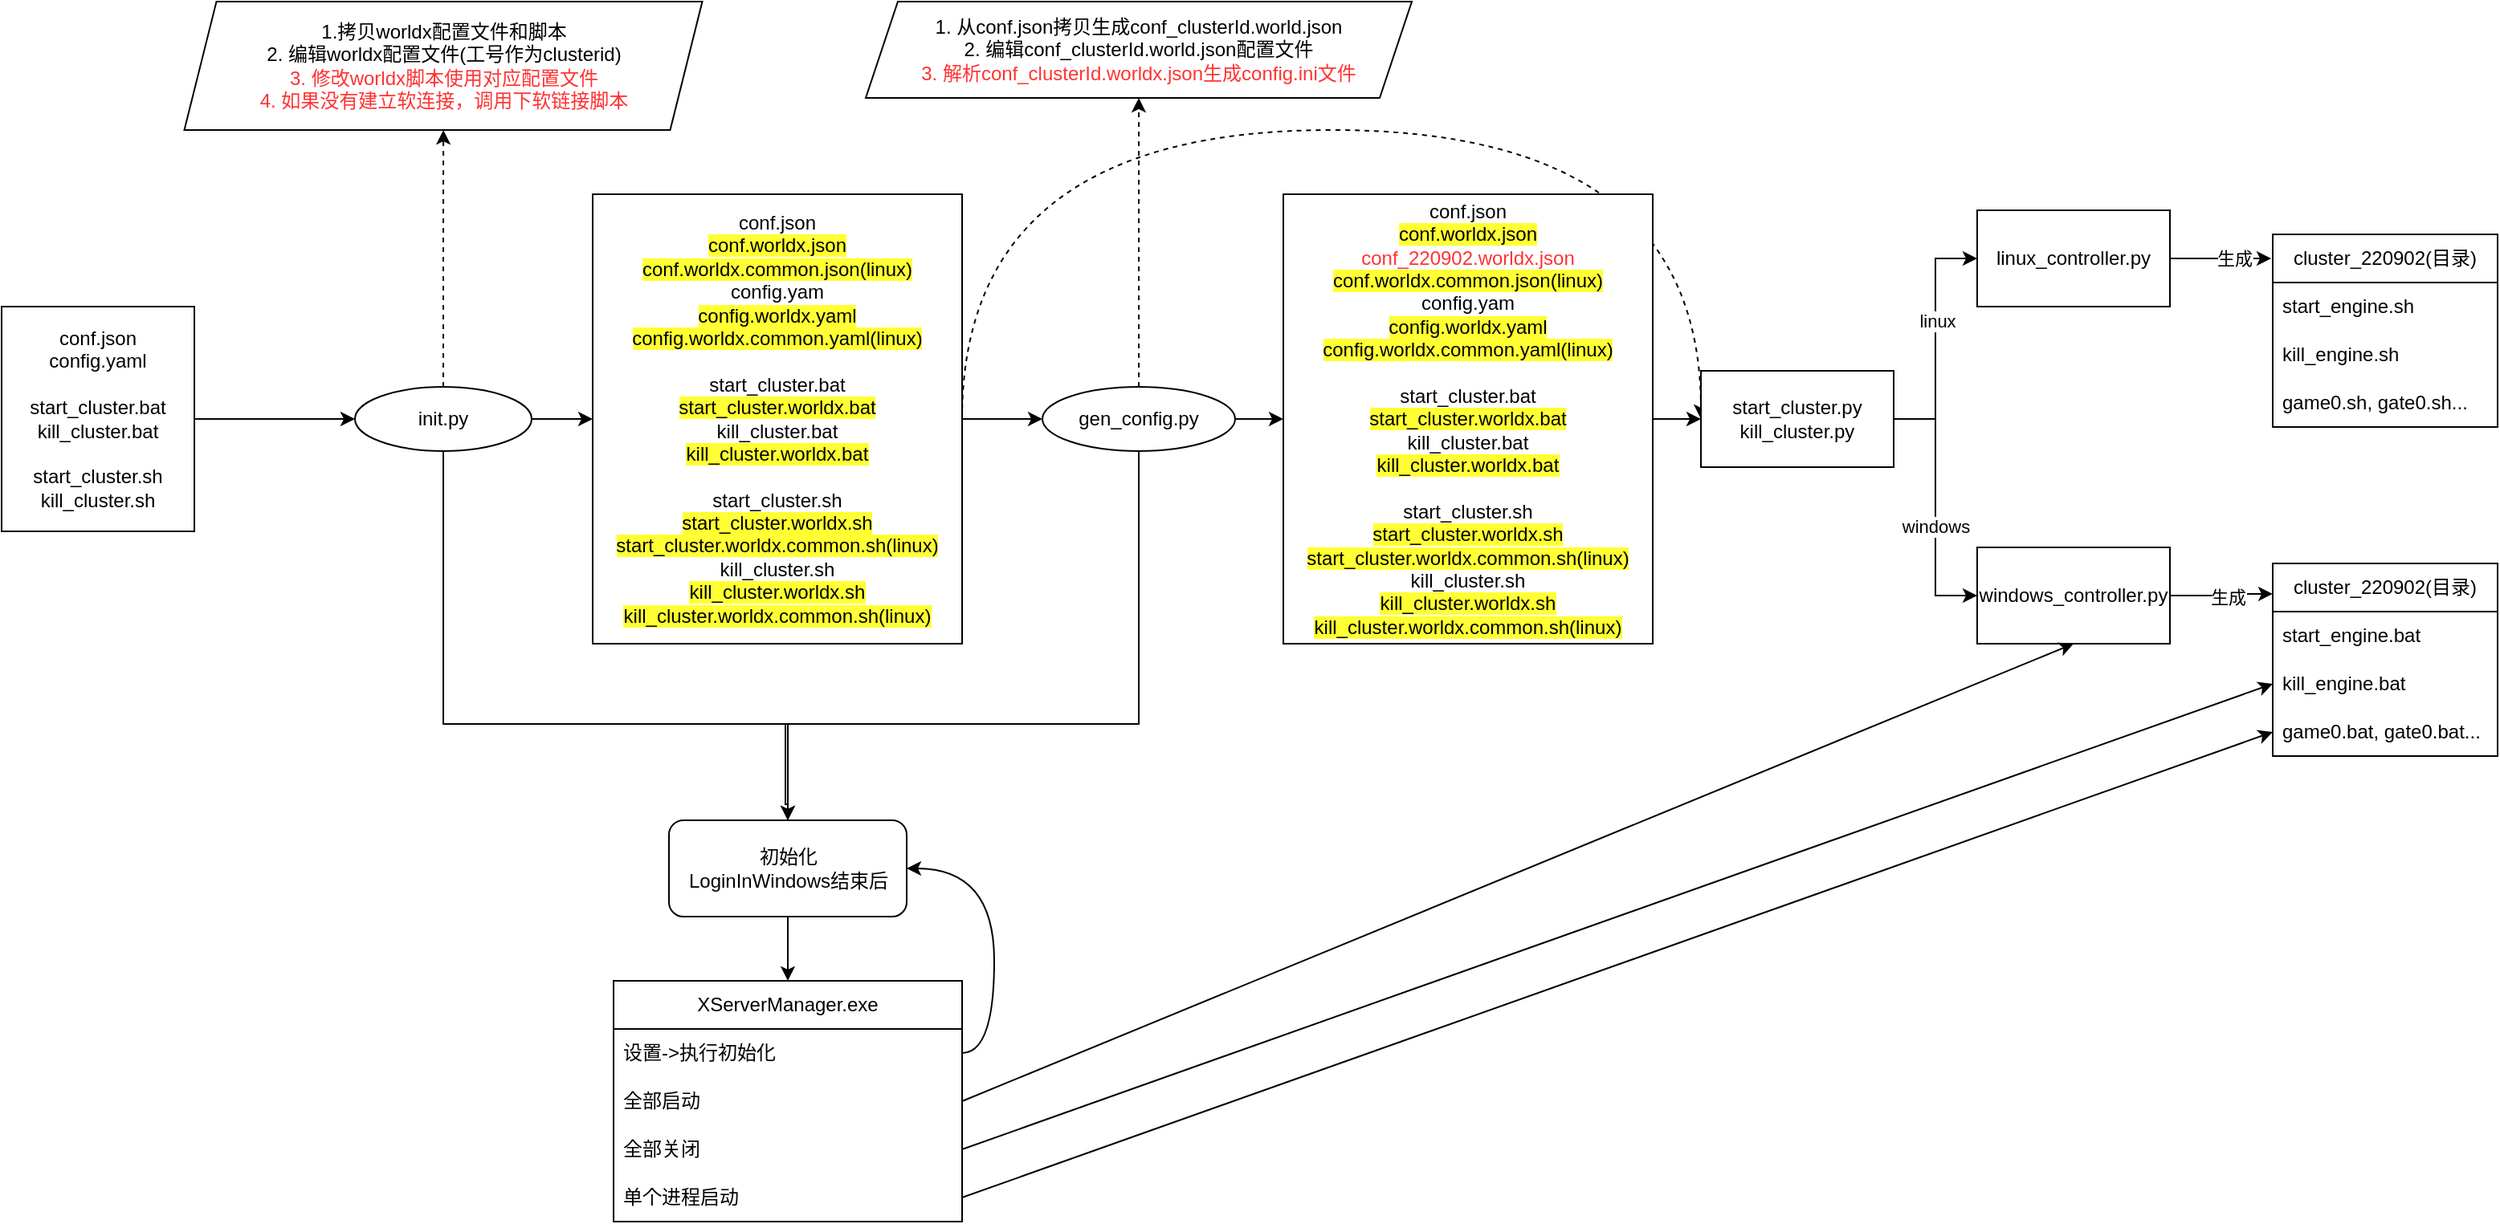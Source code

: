 <mxfile version="21.0.2" type="github">
  <diagram name="第 1 页" id="lnVgEa4AfWWvN1bszDP_">
    <mxGraphModel dx="2901" dy="1124" grid="1" gridSize="10" guides="1" tooltips="1" connect="1" arrows="1" fold="1" page="1" pageScale="1" pageWidth="827" pageHeight="1169" math="0" shadow="0">
      <root>
        <mxCell id="0" />
        <mxCell id="1" parent="0" />
        <mxCell id="VN22D4NKbQIU7ztmJatd-8" value="" style="edgeStyle=orthogonalEdgeStyle;rounded=0;orthogonalLoop=1;jettySize=auto;html=1;" edge="1" parent="1" source="VN22D4NKbQIU7ztmJatd-6" target="VN22D4NKbQIU7ztmJatd-7">
          <mxGeometry relative="1" as="geometry" />
        </mxCell>
        <mxCell id="VN22D4NKbQIU7ztmJatd-6" value="conf.json&lt;br&gt;config.yaml&lt;br&gt;&lt;br&gt;start_cluster.bat&lt;br&gt;kill_cluster.bat&lt;br&gt;&lt;br style=&quot;border-color: var(--border-color);&quot;&gt;start_cluster.sh&lt;br&gt;kill_cluster.sh" style="rounded=0;whiteSpace=wrap;html=1;" vertex="1" parent="1">
          <mxGeometry x="-168" y="450" width="120" height="140" as="geometry" />
        </mxCell>
        <mxCell id="VN22D4NKbQIU7ztmJatd-10" value="" style="rounded=0;orthogonalLoop=1;jettySize=auto;html=1;exitX=1;exitY=0.5;exitDx=0;exitDy=0;entryX=0;entryY=0.5;entryDx=0;entryDy=0;" edge="1" parent="1" source="VN22D4NKbQIU7ztmJatd-7" target="VN22D4NKbQIU7ztmJatd-17">
          <mxGeometry relative="1" as="geometry">
            <mxPoint x="480" y="399.57" as="targetPoint" />
          </mxGeometry>
        </mxCell>
        <mxCell id="VN22D4NKbQIU7ztmJatd-19" value="" style="edgeStyle=orthogonalEdgeStyle;rounded=0;orthogonalLoop=1;jettySize=auto;html=1;dashed=1;" edge="1" parent="1" source="VN22D4NKbQIU7ztmJatd-7" target="VN22D4NKbQIU7ztmJatd-18">
          <mxGeometry relative="1" as="geometry" />
        </mxCell>
        <mxCell id="VN22D4NKbQIU7ztmJatd-46" style="edgeStyle=orthogonalEdgeStyle;rounded=0;orthogonalLoop=1;jettySize=auto;html=1;exitX=0.5;exitY=1;exitDx=0;exitDy=0;entryX=0.5;entryY=0;entryDx=0;entryDy=0;" edge="1" parent="1" source="VN22D4NKbQIU7ztmJatd-7" target="VN22D4NKbQIU7ztmJatd-32">
          <mxGeometry relative="1" as="geometry">
            <Array as="points">
              <mxPoint x="107" y="710" />
              <mxPoint x="322" y="710" />
            </Array>
          </mxGeometry>
        </mxCell>
        <mxCell id="VN22D4NKbQIU7ztmJatd-7" value="init.py" style="ellipse;whiteSpace=wrap;html=1;rounded=0;" vertex="1" parent="1">
          <mxGeometry x="52" y="500" width="110" height="40" as="geometry" />
        </mxCell>
        <mxCell id="VN22D4NKbQIU7ztmJatd-14" value="" style="rounded=0;orthogonalLoop=1;jettySize=auto;html=1;exitX=1;exitY=0.5;exitDx=0;exitDy=0;" edge="1" parent="1" target="VN22D4NKbQIU7ztmJatd-20">
          <mxGeometry relative="1" as="geometry">
            <mxPoint x="540" y="520" as="sourcePoint" />
            <mxPoint x="620" y="520" as="targetPoint" />
          </mxGeometry>
        </mxCell>
        <mxCell id="VN22D4NKbQIU7ztmJatd-24" value="" style="edgeStyle=orthogonalEdgeStyle;rounded=0;orthogonalLoop=1;jettySize=auto;html=1;dashed=1;" edge="1" parent="1" source="VN22D4NKbQIU7ztmJatd-11" target="VN22D4NKbQIU7ztmJatd-23">
          <mxGeometry relative="1" as="geometry" />
        </mxCell>
        <mxCell id="VN22D4NKbQIU7ztmJatd-33" style="edgeStyle=orthogonalEdgeStyle;rounded=0;orthogonalLoop=1;jettySize=auto;html=1;exitX=0.5;exitY=1;exitDx=0;exitDy=0;entryX=0.5;entryY=0;entryDx=0;entryDy=0;" edge="1" parent="1" source="VN22D4NKbQIU7ztmJatd-11" target="VN22D4NKbQIU7ztmJatd-32">
          <mxGeometry relative="1" as="geometry">
            <Array as="points">
              <mxPoint x="540" y="710" />
              <mxPoint x="320" y="710" />
              <mxPoint x="320" y="760" />
            </Array>
          </mxGeometry>
        </mxCell>
        <mxCell id="VN22D4NKbQIU7ztmJatd-11" value="gen_config.py" style="ellipse;whiteSpace=wrap;html=1;rounded=0;" vertex="1" parent="1">
          <mxGeometry x="480" y="500" width="120" height="40" as="geometry" />
        </mxCell>
        <mxCell id="VN22D4NKbQIU7ztmJatd-22" value="" style="edgeStyle=orthogonalEdgeStyle;rounded=0;orthogonalLoop=1;jettySize=auto;html=1;" edge="1" parent="1" source="VN22D4NKbQIU7ztmJatd-17" target="VN22D4NKbQIU7ztmJatd-11">
          <mxGeometry relative="1" as="geometry" />
        </mxCell>
        <mxCell id="VN22D4NKbQIU7ztmJatd-51" style="edgeStyle=orthogonalEdgeStyle;rounded=0;orthogonalLoop=1;jettySize=auto;html=1;exitX=1;exitY=0.5;exitDx=0;exitDy=0;entryX=0;entryY=0.5;entryDx=0;entryDy=0;curved=1;dashed=1;" edge="1" parent="1" source="VN22D4NKbQIU7ztmJatd-17" target="VN22D4NKbQIU7ztmJatd-38">
          <mxGeometry relative="1" as="geometry">
            <Array as="points">
              <mxPoint x="430" y="340" />
              <mxPoint x="890" y="340" />
            </Array>
          </mxGeometry>
        </mxCell>
        <mxCell id="VN22D4NKbQIU7ztmJatd-17" value="&lt;span style=&quot;background-color: rgb(255, 255, 255);&quot;&gt;conf.json&lt;/span&gt;&lt;br&gt;&lt;span style=&quot;background-color: rgb(255, 255, 51);&quot;&gt;conf.worldx.json&lt;/span&gt;&lt;br&gt;&lt;span style=&quot;background-color: rgb(255, 255, 51);&quot;&gt;conf.worldx.common.json(linux)&lt;/span&gt;&lt;br&gt;&lt;span style=&quot;background-color: rgb(255, 255, 255);&quot;&gt;config.yam&lt;/span&gt;&lt;br&gt;&lt;span style=&quot;background-color: rgb(255, 255, 51);&quot;&gt;config.worldx.yaml&lt;/span&gt;&lt;br&gt;&lt;span style=&quot;background-color: rgb(255, 255, 51);&quot;&gt;config.worldx.common.yaml(linux)&lt;/span&gt;&lt;br&gt;&lt;br&gt;&lt;span style=&quot;background-color: rgb(255, 255, 255);&quot;&gt;start_cluster.bat&lt;/span&gt;&lt;br&gt;&lt;span style=&quot;background-color: rgb(255, 255, 51);&quot;&gt;start_cluster.worldx.bat&lt;/span&gt;&lt;br&gt;&lt;span style=&quot;background-color: rgb(255, 255, 255);&quot;&gt;kill_cluster.bat&lt;/span&gt;&lt;br&gt;&lt;span style=&quot;background-color: rgb(255, 255, 51);&quot;&gt;kill_cluster.worldx.bat&lt;/span&gt;&lt;br&gt;&lt;br&gt;&lt;span style=&quot;background-color: rgb(255, 255, 255);&quot;&gt;start_cluster.sh&lt;/span&gt;&lt;br&gt;&lt;span style=&quot;background-color: rgb(255, 255, 51);&quot;&gt;start_cluster.worldx.sh&lt;/span&gt;&lt;br&gt;&lt;span style=&quot;background-color: rgb(255, 255, 51);&quot;&gt;start_cluster.worldx.common.sh(linux)&lt;/span&gt;&lt;br&gt;&lt;span style=&quot;background-color: rgb(255, 255, 255);&quot;&gt;kill_cluster.sh&lt;/span&gt;&lt;br&gt;&lt;span style=&quot;background-color: rgb(255, 255, 51);&quot;&gt;kill_cluster.worldx.sh&lt;/span&gt;&lt;br&gt;&lt;span style=&quot;background-color: rgb(255, 255, 51);&quot;&gt;kill_cluster.worldx.common.sh(linux)&lt;/span&gt;" style="whiteSpace=wrap;html=1;rounded=0;" vertex="1" parent="1">
          <mxGeometry x="200" y="380" width="230" height="280" as="geometry" />
        </mxCell>
        <mxCell id="VN22D4NKbQIU7ztmJatd-18" value="&lt;div style=&quot;&quot;&gt;&lt;span style=&quot;background-color: initial;&quot;&gt;1.拷贝worldx配置文件和脚本&lt;/span&gt;&lt;/div&gt;&lt;div style=&quot;&quot;&gt;2. 编辑worldx配置文件(工号作为clusterid)&lt;span style=&quot;background-color: initial;&quot;&gt;&lt;br&gt;&lt;/span&gt;&lt;/div&gt;&lt;div style=&quot;&quot;&gt;&lt;span style=&quot;background-color: initial;&quot;&gt;&lt;font color=&quot;#ff3333&quot;&gt;3. 修改worldx脚本使用对应配置文件&lt;/font&gt;&lt;/span&gt;&lt;/div&gt;&lt;div style=&quot;&quot;&gt;&lt;span style=&quot;background-color: initial;&quot;&gt;&lt;font color=&quot;#ff3333&quot;&gt;4. 如果没有建立软连接，调用下软链接脚本&lt;/font&gt;&lt;/span&gt;&lt;/div&gt;" style="shape=parallelogram;perimeter=parallelogramPerimeter;whiteSpace=wrap;html=1;fixedSize=1;rounded=0;align=center;" vertex="1" parent="1">
          <mxGeometry x="-54.25" y="260" width="322.5" height="80" as="geometry" />
        </mxCell>
        <mxCell id="VN22D4NKbQIU7ztmJatd-41" style="edgeStyle=orthogonalEdgeStyle;rounded=0;orthogonalLoop=1;jettySize=auto;html=1;exitX=1;exitY=0.5;exitDx=0;exitDy=0;entryX=0;entryY=0.5;entryDx=0;entryDy=0;" edge="1" parent="1" source="VN22D4NKbQIU7ztmJatd-20" target="VN22D4NKbQIU7ztmJatd-38">
          <mxGeometry relative="1" as="geometry" />
        </mxCell>
        <mxCell id="VN22D4NKbQIU7ztmJatd-20" value="&lt;span style=&quot;background-color: rgb(255, 255, 255);&quot;&gt;conf.json&lt;/span&gt;&lt;br&gt;&lt;span style=&quot;background-color: rgb(255, 255, 51);&quot;&gt;conf.worldx.json&lt;/span&gt;&lt;br style=&quot;border-color: var(--border-color);&quot;&gt;&lt;font style=&quot;border-color: var(--border-color);&quot; color=&quot;#ff3333&quot;&gt;conf_220902.worldx.json&lt;/font&gt;&lt;br&gt;&lt;span style=&quot;background-color: rgb(255, 255, 51);&quot;&gt;conf.worldx.common.json(linux)&lt;/span&gt;&lt;br&gt;&lt;span style=&quot;background-color: rgb(255, 255, 255);&quot;&gt;config.yam&lt;/span&gt;&lt;br&gt;&lt;span style=&quot;background-color: rgb(255, 255, 51);&quot;&gt;config.worldx.yaml&lt;/span&gt;&lt;br&gt;&lt;span style=&quot;background-color: rgb(255, 255, 51);&quot;&gt;config.worldx.common.yaml(linux)&lt;/span&gt;&lt;br&gt;&lt;br&gt;&lt;span style=&quot;background-color: rgb(255, 255, 255);&quot;&gt;start_cluster.bat&lt;/span&gt;&lt;br&gt;&lt;span style=&quot;background-color: rgb(255, 255, 51);&quot;&gt;start_cluster.worldx.bat&lt;/span&gt;&lt;br&gt;&lt;span style=&quot;background-color: rgb(255, 255, 255);&quot;&gt;kill_cluster.bat&lt;/span&gt;&lt;br&gt;&lt;span style=&quot;background-color: rgb(255, 255, 51);&quot;&gt;kill_cluster.worldx.bat&lt;/span&gt;&lt;br&gt;&lt;br&gt;&lt;span style=&quot;background-color: rgb(255, 255, 255);&quot;&gt;start_cluster.sh&lt;/span&gt;&lt;br&gt;&lt;span style=&quot;background-color: rgb(255, 255, 51);&quot;&gt;start_cluster.worldx.sh&lt;/span&gt;&lt;br&gt;&lt;span style=&quot;background-color: rgb(255, 255, 51);&quot;&gt;start_cluster.worldx.common.sh(linux)&lt;/span&gt;&lt;br&gt;&lt;span style=&quot;background-color: rgb(255, 255, 255);&quot;&gt;kill_cluster.sh&lt;/span&gt;&lt;br&gt;&lt;span style=&quot;background-color: rgb(255, 255, 51);&quot;&gt;kill_cluster.worldx.sh&lt;/span&gt;&lt;br&gt;&lt;span style=&quot;background-color: rgb(255, 255, 51);&quot;&gt;kill_cluster.worldx.common.sh(linux)&lt;/span&gt;" style="whiteSpace=wrap;html=1;rounded=0;" vertex="1" parent="1">
          <mxGeometry x="630" y="380" width="230" height="280" as="geometry" />
        </mxCell>
        <mxCell id="VN22D4NKbQIU7ztmJatd-23" value="1. 从conf.json拷贝生成conf_clusterId.world.json&lt;br&gt;2. 编辑conf_clusterId.world.json配置文件&lt;br&gt;&lt;font color=&quot;#ff3333&quot;&gt;3. 解析conf_clusterId.worldx.json生成config.ini文件&lt;/font&gt;" style="shape=parallelogram;perimeter=parallelogramPerimeter;whiteSpace=wrap;html=1;fixedSize=1;rounded=0;" vertex="1" parent="1">
          <mxGeometry x="370" y="260" width="340" height="60" as="geometry" />
        </mxCell>
        <mxCell id="VN22D4NKbQIU7ztmJatd-25" value="XServerManager.exe" style="swimlane;fontStyle=0;childLayout=stackLayout;horizontal=1;startSize=30;horizontalStack=0;resizeParent=1;resizeParentMax=0;resizeLast=0;collapsible=1;marginBottom=0;whiteSpace=wrap;html=1;" vertex="1" parent="1">
          <mxGeometry x="213" y="870" width="217" height="150" as="geometry" />
        </mxCell>
        <mxCell id="VN22D4NKbQIU7ztmJatd-26" value="设置-&amp;gt;执行初始化" style="text;strokeColor=none;fillColor=none;align=left;verticalAlign=middle;spacingLeft=4;spacingRight=4;overflow=hidden;points=[[0,0.5],[1,0.5]];portConstraint=eastwest;rotatable=0;whiteSpace=wrap;html=1;" vertex="1" parent="VN22D4NKbQIU7ztmJatd-25">
          <mxGeometry y="30" width="217" height="30" as="geometry" />
        </mxCell>
        <mxCell id="VN22D4NKbQIU7ztmJatd-27" value="全部启动" style="text;strokeColor=none;fillColor=none;align=left;verticalAlign=middle;spacingLeft=4;spacingRight=4;overflow=hidden;points=[[0,0.5],[1,0.5]];portConstraint=eastwest;rotatable=0;whiteSpace=wrap;html=1;" vertex="1" parent="VN22D4NKbQIU7ztmJatd-25">
          <mxGeometry y="60" width="217" height="30" as="geometry" />
        </mxCell>
        <mxCell id="VN22D4NKbQIU7ztmJatd-69" value="全部关闭" style="text;strokeColor=none;fillColor=none;align=left;verticalAlign=middle;spacingLeft=4;spacingRight=4;overflow=hidden;points=[[0,0.5],[1,0.5]];portConstraint=eastwest;rotatable=0;whiteSpace=wrap;html=1;" vertex="1" parent="VN22D4NKbQIU7ztmJatd-25">
          <mxGeometry y="90" width="217" height="30" as="geometry" />
        </mxCell>
        <mxCell id="VN22D4NKbQIU7ztmJatd-28" value="单个进程启动" style="text;strokeColor=none;fillColor=none;align=left;verticalAlign=middle;spacingLeft=4;spacingRight=4;overflow=hidden;points=[[0,0.5],[1,0.5]];portConstraint=eastwest;rotatable=0;whiteSpace=wrap;html=1;" vertex="1" parent="VN22D4NKbQIU7ztmJatd-25">
          <mxGeometry y="120" width="217" height="30" as="geometry" />
        </mxCell>
        <mxCell id="VN22D4NKbQIU7ztmJatd-35" style="edgeStyle=orthogonalEdgeStyle;rounded=0;orthogonalLoop=1;jettySize=auto;html=1;exitX=0.5;exitY=1;exitDx=0;exitDy=0;entryX=0.5;entryY=0;entryDx=0;entryDy=0;" edge="1" parent="1" source="VN22D4NKbQIU7ztmJatd-32" target="VN22D4NKbQIU7ztmJatd-25">
          <mxGeometry relative="1" as="geometry" />
        </mxCell>
        <mxCell id="VN22D4NKbQIU7ztmJatd-32" value="初始化&lt;br&gt;LoginInWindows结束后" style="rounded=1;whiteSpace=wrap;html=1;" vertex="1" parent="1">
          <mxGeometry x="247.5" y="770" width="148" height="60" as="geometry" />
        </mxCell>
        <mxCell id="VN22D4NKbQIU7ztmJatd-37" style="edgeStyle=orthogonalEdgeStyle;rounded=0;orthogonalLoop=1;jettySize=auto;html=1;exitX=1;exitY=0.5;exitDx=0;exitDy=0;entryX=1;entryY=0.5;entryDx=0;entryDy=0;curved=1;" edge="1" parent="1" source="VN22D4NKbQIU7ztmJatd-26" target="VN22D4NKbQIU7ztmJatd-32">
          <mxGeometry relative="1" as="geometry" />
        </mxCell>
        <mxCell id="VN22D4NKbQIU7ztmJatd-42" style="edgeStyle=orthogonalEdgeStyle;rounded=0;orthogonalLoop=1;jettySize=auto;html=1;exitX=1;exitY=0.5;exitDx=0;exitDy=0;entryX=0;entryY=0.5;entryDx=0;entryDy=0;" edge="1" parent="1" source="VN22D4NKbQIU7ztmJatd-38" target="VN22D4NKbQIU7ztmJatd-39">
          <mxGeometry relative="1" as="geometry" />
        </mxCell>
        <mxCell id="VN22D4NKbQIU7ztmJatd-44" value="windows" style="edgeLabel;html=1;align=center;verticalAlign=middle;resizable=0;points=[];" vertex="1" connectable="0" parent="VN22D4NKbQIU7ztmJatd-42">
          <mxGeometry x="0.141" relative="1" as="geometry">
            <mxPoint as="offset" />
          </mxGeometry>
        </mxCell>
        <mxCell id="VN22D4NKbQIU7ztmJatd-43" style="edgeStyle=orthogonalEdgeStyle;rounded=0;orthogonalLoop=1;jettySize=auto;html=1;exitX=1;exitY=0.5;exitDx=0;exitDy=0;entryX=0;entryY=0.5;entryDx=0;entryDy=0;" edge="1" parent="1" source="VN22D4NKbQIU7ztmJatd-38" target="VN22D4NKbQIU7ztmJatd-40">
          <mxGeometry relative="1" as="geometry" />
        </mxCell>
        <mxCell id="VN22D4NKbQIU7ztmJatd-45" value="linux" style="edgeLabel;html=1;align=center;verticalAlign=middle;resizable=0;points=[];" vertex="1" connectable="0" parent="VN22D4NKbQIU7ztmJatd-43">
          <mxGeometry x="0.153" y="-1" relative="1" as="geometry">
            <mxPoint as="offset" />
          </mxGeometry>
        </mxCell>
        <mxCell id="VN22D4NKbQIU7ztmJatd-38" value="start_cluster.py&lt;br&gt;kill_cluster.py" style="rounded=0;whiteSpace=wrap;html=1;" vertex="1" parent="1">
          <mxGeometry x="890" y="490" width="120" height="60" as="geometry" />
        </mxCell>
        <mxCell id="VN22D4NKbQIU7ztmJatd-62" style="edgeStyle=orthogonalEdgeStyle;rounded=0;orthogonalLoop=1;jettySize=auto;html=1;exitX=1;exitY=0.5;exitDx=0;exitDy=0;entryX=0;entryY=0.158;entryDx=0;entryDy=0;entryPerimeter=0;" edge="1" parent="1" source="VN22D4NKbQIU7ztmJatd-39" target="VN22D4NKbQIU7ztmJatd-54">
          <mxGeometry relative="1" as="geometry" />
        </mxCell>
        <mxCell id="VN22D4NKbQIU7ztmJatd-72" value="生成" style="edgeLabel;html=1;align=center;verticalAlign=middle;resizable=0;points=[];" vertex="1" connectable="0" parent="VN22D4NKbQIU7ztmJatd-62">
          <mxGeometry x="0.136" y="-2" relative="1" as="geometry">
            <mxPoint as="offset" />
          </mxGeometry>
        </mxCell>
        <mxCell id="VN22D4NKbQIU7ztmJatd-39" value="windows_controller.py" style="rounded=0;whiteSpace=wrap;html=1;" vertex="1" parent="1">
          <mxGeometry x="1062" y="600" width="120" height="60" as="geometry" />
        </mxCell>
        <mxCell id="VN22D4NKbQIU7ztmJatd-63" style="edgeStyle=orthogonalEdgeStyle;rounded=0;orthogonalLoop=1;jettySize=auto;html=1;exitX=1;exitY=0.5;exitDx=0;exitDy=0;entryX=-0.007;entryY=0.125;entryDx=0;entryDy=0;entryPerimeter=0;" edge="1" parent="1" source="VN22D4NKbQIU7ztmJatd-40" target="VN22D4NKbQIU7ztmJatd-47">
          <mxGeometry relative="1" as="geometry" />
        </mxCell>
        <mxCell id="VN22D4NKbQIU7ztmJatd-73" value="生成" style="edgeLabel;html=1;align=center;verticalAlign=middle;resizable=0;points=[];" vertex="1" connectable="0" parent="VN22D4NKbQIU7ztmJatd-63">
          <mxGeometry x="-0.205" y="-4" relative="1" as="geometry">
            <mxPoint x="15" y="-4" as="offset" />
          </mxGeometry>
        </mxCell>
        <mxCell id="VN22D4NKbQIU7ztmJatd-40" value="linux_controller.py" style="rounded=0;whiteSpace=wrap;html=1;" vertex="1" parent="1">
          <mxGeometry x="1062" y="390" width="120" height="60" as="geometry" />
        </mxCell>
        <mxCell id="VN22D4NKbQIU7ztmJatd-47" value="cluster_220902(目录)" style="swimlane;fontStyle=0;childLayout=stackLayout;horizontal=1;startSize=30;horizontalStack=0;resizeParent=1;resizeParentMax=0;resizeLast=0;collapsible=1;marginBottom=0;whiteSpace=wrap;html=1;" vertex="1" parent="1">
          <mxGeometry x="1246" y="405" width="140" height="120" as="geometry" />
        </mxCell>
        <mxCell id="VN22D4NKbQIU7ztmJatd-48" value="start_engine.sh" style="text;strokeColor=none;fillColor=none;align=left;verticalAlign=middle;spacingLeft=4;spacingRight=4;overflow=hidden;points=[[0,0.5],[1,0.5]];portConstraint=eastwest;rotatable=0;whiteSpace=wrap;html=1;" vertex="1" parent="VN22D4NKbQIU7ztmJatd-47">
          <mxGeometry y="30" width="140" height="30" as="geometry" />
        </mxCell>
        <mxCell id="VN22D4NKbQIU7ztmJatd-49" value="kill_engine.sh" style="text;strokeColor=none;fillColor=none;align=left;verticalAlign=middle;spacingLeft=4;spacingRight=4;overflow=hidden;points=[[0,0.5],[1,0.5]];portConstraint=eastwest;rotatable=0;whiteSpace=wrap;html=1;" vertex="1" parent="VN22D4NKbQIU7ztmJatd-47">
          <mxGeometry y="60" width="140" height="30" as="geometry" />
        </mxCell>
        <mxCell id="VN22D4NKbQIU7ztmJatd-50" value="game0.sh, gate0.sh..." style="text;strokeColor=none;fillColor=none;align=left;verticalAlign=middle;spacingLeft=4;spacingRight=4;overflow=hidden;points=[[0,0.5],[1,0.5]];portConstraint=eastwest;rotatable=0;whiteSpace=wrap;html=1;" vertex="1" parent="VN22D4NKbQIU7ztmJatd-47">
          <mxGeometry y="90" width="140" height="30" as="geometry" />
        </mxCell>
        <mxCell id="VN22D4NKbQIU7ztmJatd-54" value="cluster_220902(目录)" style="swimlane;fontStyle=0;childLayout=stackLayout;horizontal=1;startSize=30;horizontalStack=0;resizeParent=1;resizeParentMax=0;resizeLast=0;collapsible=1;marginBottom=0;whiteSpace=wrap;html=1;" vertex="1" parent="1">
          <mxGeometry x="1246" y="610" width="140" height="120" as="geometry" />
        </mxCell>
        <mxCell id="VN22D4NKbQIU7ztmJatd-55" value="start_engine.bat" style="text;strokeColor=none;fillColor=none;align=left;verticalAlign=middle;spacingLeft=4;spacingRight=4;overflow=hidden;points=[[0,0.5],[1,0.5]];portConstraint=eastwest;rotatable=0;whiteSpace=wrap;html=1;" vertex="1" parent="VN22D4NKbQIU7ztmJatd-54">
          <mxGeometry y="30" width="140" height="30" as="geometry" />
        </mxCell>
        <mxCell id="VN22D4NKbQIU7ztmJatd-56" value="kill_engine.bat" style="text;strokeColor=none;fillColor=none;align=left;verticalAlign=middle;spacingLeft=4;spacingRight=4;overflow=hidden;points=[[0,0.5],[1,0.5]];portConstraint=eastwest;rotatable=0;whiteSpace=wrap;html=1;" vertex="1" parent="VN22D4NKbQIU7ztmJatd-54">
          <mxGeometry y="60" width="140" height="30" as="geometry" />
        </mxCell>
        <mxCell id="VN22D4NKbQIU7ztmJatd-57" value="game0.bat, gate0.bat..." style="text;strokeColor=none;fillColor=none;align=left;verticalAlign=middle;spacingLeft=4;spacingRight=4;overflow=hidden;points=[[0,0.5],[1,0.5]];portConstraint=eastwest;rotatable=0;whiteSpace=wrap;html=1;" vertex="1" parent="VN22D4NKbQIU7ztmJatd-54">
          <mxGeometry y="90" width="140" height="30" as="geometry" />
        </mxCell>
        <mxCell id="VN22D4NKbQIU7ztmJatd-70" style="rounded=0;orthogonalLoop=1;jettySize=auto;html=1;exitX=1;exitY=0.5;exitDx=0;exitDy=0;entryX=0;entryY=0.5;entryDx=0;entryDy=0;" edge="1" parent="1" source="VN22D4NKbQIU7ztmJatd-69" target="VN22D4NKbQIU7ztmJatd-56">
          <mxGeometry relative="1" as="geometry" />
        </mxCell>
        <mxCell id="VN22D4NKbQIU7ztmJatd-71" style="rounded=0;orthogonalLoop=1;jettySize=auto;html=1;exitX=1;exitY=0.5;exitDx=0;exitDy=0;entryX=0;entryY=0.5;entryDx=0;entryDy=0;" edge="1" parent="1" source="VN22D4NKbQIU7ztmJatd-28" target="VN22D4NKbQIU7ztmJatd-57">
          <mxGeometry relative="1" as="geometry" />
        </mxCell>
        <mxCell id="VN22D4NKbQIU7ztmJatd-74" style="rounded=0;orthogonalLoop=1;jettySize=auto;html=1;exitX=1;exitY=0.5;exitDx=0;exitDy=0;entryX=0.5;entryY=1;entryDx=0;entryDy=0;" edge="1" parent="1" source="VN22D4NKbQIU7ztmJatd-27" target="VN22D4NKbQIU7ztmJatd-39">
          <mxGeometry relative="1" as="geometry" />
        </mxCell>
      </root>
    </mxGraphModel>
  </diagram>
</mxfile>
